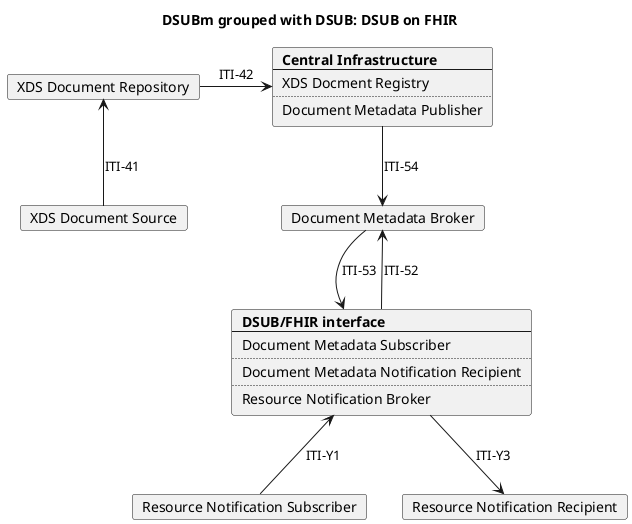 @startuml
skinparam svgDimensionStyle false
skinparam componentStyle rectangle

hide footbox
title "DSUBm grouped with DSUB: DSUB on FHIR" 

card "XDS Document Source" as Source
card "XDS Document Repository" as Repo

card  Central [
  <b>Central Infrastructure
  ----
  XDS Docment Registry
  ....
  Document Metadata Publisher
]

card "Document Metadata Broker" as Broker 

card  DSUBFHIR [
  <b>DSUB/FHIR interface
  ----
Document Metadata Subscriber
....
Document Metadata Notification Recipient
....
Resource Notification Broker
]

card "Resource Notification Subscriber" as Subsciber 
card "Resource Notification Recipient" as Recipient 

Subsciber -u-> DSUBFHIR: ITI-Y1
DSUBFHIR -d-> Broker: ITI-52

Source -u-> Repo: ITI-41
Repo -r-> Central: ITI-42
Central -d-> Broker: ITI-54

Broker-r->DSUBFHIR: ITI-53
DSUBFHIR -d-> Recipient: ITI-Y3



@enduml